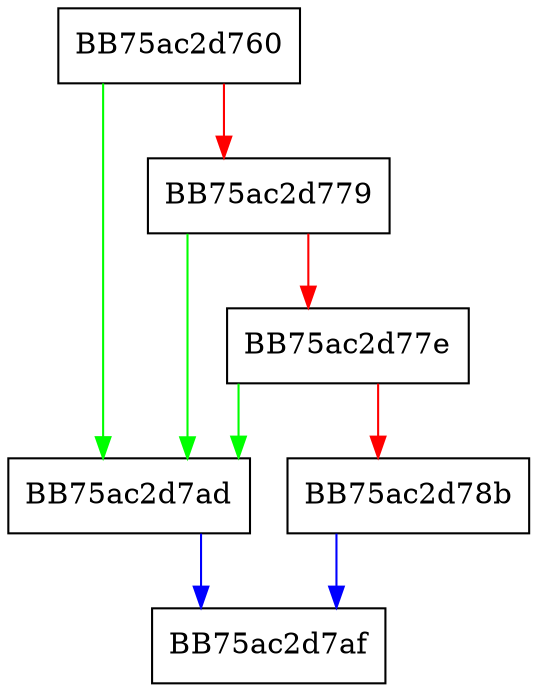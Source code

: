 digraph Read {
  node [shape="box"];
  graph [splines=ortho];
  BB75ac2d760 -> BB75ac2d7ad [color="green"];
  BB75ac2d760 -> BB75ac2d779 [color="red"];
  BB75ac2d779 -> BB75ac2d7ad [color="green"];
  BB75ac2d779 -> BB75ac2d77e [color="red"];
  BB75ac2d77e -> BB75ac2d7ad [color="green"];
  BB75ac2d77e -> BB75ac2d78b [color="red"];
  BB75ac2d78b -> BB75ac2d7af [color="blue"];
  BB75ac2d7ad -> BB75ac2d7af [color="blue"];
}